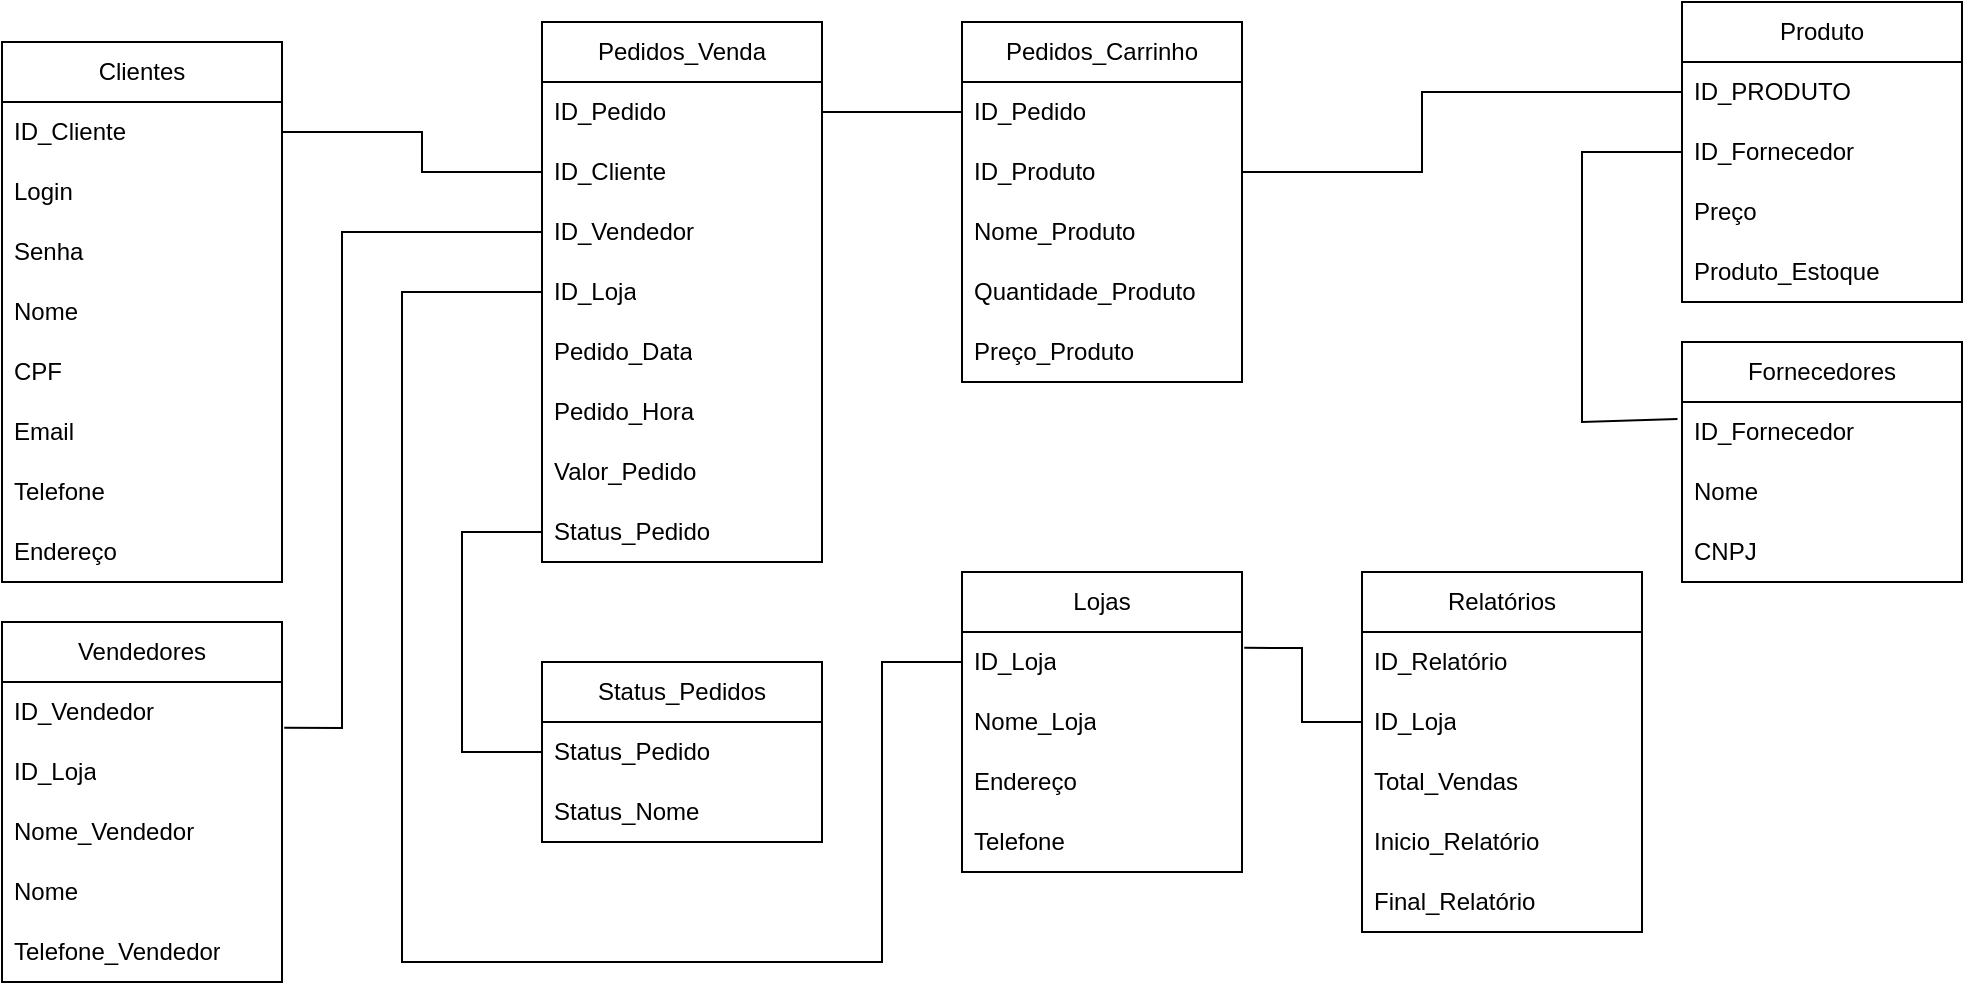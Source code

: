 <mxfile version="21.7.5" type="device">
  <diagram name="Página-1" id="_WTeR-dKkB1AcbMWznn6">
    <mxGraphModel dx="2038" dy="513" grid="1" gridSize="10" guides="1" tooltips="1" connect="1" arrows="1" fold="1" page="1" pageScale="1" pageWidth="827" pageHeight="1169" math="0" shadow="0">
      <root>
        <mxCell id="0" />
        <mxCell id="1" parent="0" />
        <mxCell id="H9Mab259eoaVSZA-FFj1-2" value="Clientes" style="swimlane;fontStyle=0;childLayout=stackLayout;horizontal=1;startSize=30;horizontalStack=0;resizeParent=1;resizeParentMax=0;resizeLast=0;collapsible=1;marginBottom=0;whiteSpace=wrap;html=1;" parent="1" vertex="1">
          <mxGeometry x="-170" y="40" width="140" height="270" as="geometry" />
        </mxCell>
        <mxCell id="H9Mab259eoaVSZA-FFj1-3" value="ID_Cliente" style="text;strokeColor=none;fillColor=none;align=left;verticalAlign=middle;spacingLeft=4;spacingRight=4;overflow=hidden;points=[[0,0.5],[1,0.5]];portConstraint=eastwest;rotatable=0;whiteSpace=wrap;html=1;" parent="H9Mab259eoaVSZA-FFj1-2" vertex="1">
          <mxGeometry y="30" width="140" height="30" as="geometry" />
        </mxCell>
        <mxCell id="H9Mab259eoaVSZA-FFj1-4" value="Login" style="text;strokeColor=none;fillColor=none;align=left;verticalAlign=middle;spacingLeft=4;spacingRight=4;overflow=hidden;points=[[0,0.5],[1,0.5]];portConstraint=eastwest;rotatable=0;whiteSpace=wrap;html=1;" parent="H9Mab259eoaVSZA-FFj1-2" vertex="1">
          <mxGeometry y="60" width="140" height="30" as="geometry" />
        </mxCell>
        <mxCell id="H9Mab259eoaVSZA-FFj1-5" value="Senha" style="text;strokeColor=none;fillColor=none;align=left;verticalAlign=middle;spacingLeft=4;spacingRight=4;overflow=hidden;points=[[0,0.5],[1,0.5]];portConstraint=eastwest;rotatable=0;whiteSpace=wrap;html=1;" parent="H9Mab259eoaVSZA-FFj1-2" vertex="1">
          <mxGeometry y="90" width="140" height="30" as="geometry" />
        </mxCell>
        <mxCell id="H9Mab259eoaVSZA-FFj1-6" value="Nome" style="text;strokeColor=none;fillColor=none;align=left;verticalAlign=middle;spacingLeft=4;spacingRight=4;overflow=hidden;points=[[0,0.5],[1,0.5]];portConstraint=eastwest;rotatable=0;whiteSpace=wrap;html=1;" parent="H9Mab259eoaVSZA-FFj1-2" vertex="1">
          <mxGeometry y="120" width="140" height="30" as="geometry" />
        </mxCell>
        <mxCell id="H9Mab259eoaVSZA-FFj1-7" value="CPF" style="text;strokeColor=none;fillColor=none;align=left;verticalAlign=middle;spacingLeft=4;spacingRight=4;overflow=hidden;points=[[0,0.5],[1,0.5]];portConstraint=eastwest;rotatable=0;whiteSpace=wrap;html=1;" parent="H9Mab259eoaVSZA-FFj1-2" vertex="1">
          <mxGeometry y="150" width="140" height="30" as="geometry" />
        </mxCell>
        <mxCell id="H9Mab259eoaVSZA-FFj1-8" value="Email" style="text;strokeColor=none;fillColor=none;align=left;verticalAlign=middle;spacingLeft=4;spacingRight=4;overflow=hidden;points=[[0,0.5],[1,0.5]];portConstraint=eastwest;rotatable=0;whiteSpace=wrap;html=1;" parent="H9Mab259eoaVSZA-FFj1-2" vertex="1">
          <mxGeometry y="180" width="140" height="30" as="geometry" />
        </mxCell>
        <mxCell id="H9Mab259eoaVSZA-FFj1-9" value="Telefone" style="text;strokeColor=none;fillColor=none;align=left;verticalAlign=middle;spacingLeft=4;spacingRight=4;overflow=hidden;points=[[0,0.5],[1,0.5]];portConstraint=eastwest;rotatable=0;whiteSpace=wrap;html=1;" parent="H9Mab259eoaVSZA-FFj1-2" vertex="1">
          <mxGeometry y="210" width="140" height="30" as="geometry" />
        </mxCell>
        <mxCell id="H9Mab259eoaVSZA-FFj1-10" value="Endereço" style="text;strokeColor=none;fillColor=none;align=left;verticalAlign=middle;spacingLeft=4;spacingRight=4;overflow=hidden;points=[[0,0.5],[1,0.5]];portConstraint=eastwest;rotatable=0;whiteSpace=wrap;html=1;" parent="H9Mab259eoaVSZA-FFj1-2" vertex="1">
          <mxGeometry y="240" width="140" height="30" as="geometry" />
        </mxCell>
        <mxCell id="H9Mab259eoaVSZA-FFj1-11" value="Pedidos_Venda" style="swimlane;fontStyle=0;childLayout=stackLayout;horizontal=1;startSize=30;horizontalStack=0;resizeParent=1;resizeParentMax=0;resizeLast=0;collapsible=1;marginBottom=0;whiteSpace=wrap;html=1;" parent="1" vertex="1">
          <mxGeometry x="100" y="30" width="140" height="270" as="geometry" />
        </mxCell>
        <mxCell id="H9Mab259eoaVSZA-FFj1-12" value="ID_Pedido" style="text;strokeColor=none;fillColor=none;align=left;verticalAlign=middle;spacingLeft=4;spacingRight=4;overflow=hidden;points=[[0,0.5],[1,0.5]];portConstraint=eastwest;rotatable=0;whiteSpace=wrap;html=1;" parent="H9Mab259eoaVSZA-FFj1-11" vertex="1">
          <mxGeometry y="30" width="140" height="30" as="geometry" />
        </mxCell>
        <mxCell id="H9Mab259eoaVSZA-FFj1-14" value="ID_Cliente" style="text;strokeColor=none;fillColor=none;align=left;verticalAlign=middle;spacingLeft=4;spacingRight=4;overflow=hidden;points=[[0,0.5],[1,0.5]];portConstraint=eastwest;rotatable=0;whiteSpace=wrap;html=1;" parent="H9Mab259eoaVSZA-FFj1-11" vertex="1">
          <mxGeometry y="60" width="140" height="30" as="geometry" />
        </mxCell>
        <mxCell id="H9Mab259eoaVSZA-FFj1-55" value="ID_Vendedor" style="text;strokeColor=none;fillColor=none;align=left;verticalAlign=middle;spacingLeft=4;spacingRight=4;overflow=hidden;points=[[0,0.5],[1,0.5]];portConstraint=eastwest;rotatable=0;whiteSpace=wrap;html=1;" parent="H9Mab259eoaVSZA-FFj1-11" vertex="1">
          <mxGeometry y="90" width="140" height="30" as="geometry" />
        </mxCell>
        <mxCell id="H9Mab259eoaVSZA-FFj1-15" value="ID_Loja" style="text;strokeColor=none;fillColor=none;align=left;verticalAlign=middle;spacingLeft=4;spacingRight=4;overflow=hidden;points=[[0,0.5],[1,0.5]];portConstraint=eastwest;rotatable=0;whiteSpace=wrap;html=1;" parent="H9Mab259eoaVSZA-FFj1-11" vertex="1">
          <mxGeometry y="120" width="140" height="30" as="geometry" />
        </mxCell>
        <mxCell id="H9Mab259eoaVSZA-FFj1-67" value="Pedido_Data" style="text;strokeColor=none;fillColor=none;align=left;verticalAlign=middle;spacingLeft=4;spacingRight=4;overflow=hidden;points=[[0,0.5],[1,0.5]];portConstraint=eastwest;rotatable=0;whiteSpace=wrap;html=1;" parent="H9Mab259eoaVSZA-FFj1-11" vertex="1">
          <mxGeometry y="150" width="140" height="30" as="geometry" />
        </mxCell>
        <mxCell id="H9Mab259eoaVSZA-FFj1-16" value="Pedido_Hora" style="text;strokeColor=none;fillColor=none;align=left;verticalAlign=middle;spacingLeft=4;spacingRight=4;overflow=hidden;points=[[0,0.5],[1,0.5]];portConstraint=eastwest;rotatable=0;whiteSpace=wrap;html=1;" parent="H9Mab259eoaVSZA-FFj1-11" vertex="1">
          <mxGeometry y="180" width="140" height="30" as="geometry" />
        </mxCell>
        <mxCell id="H9Mab259eoaVSZA-FFj1-47" value="Valor_Pedido" style="text;strokeColor=none;fillColor=none;align=left;verticalAlign=middle;spacingLeft=4;spacingRight=4;overflow=hidden;points=[[0,0.5],[1,0.5]];portConstraint=eastwest;rotatable=0;whiteSpace=wrap;html=1;" parent="H9Mab259eoaVSZA-FFj1-11" vertex="1">
          <mxGeometry y="210" width="140" height="30" as="geometry" />
        </mxCell>
        <mxCell id="H9Mab259eoaVSZA-FFj1-17" value="Status_Pedido" style="text;strokeColor=none;fillColor=none;align=left;verticalAlign=middle;spacingLeft=4;spacingRight=4;overflow=hidden;points=[[0,0.5],[1,0.5]];portConstraint=eastwest;rotatable=0;whiteSpace=wrap;html=1;" parent="H9Mab259eoaVSZA-FFj1-11" vertex="1">
          <mxGeometry y="240" width="140" height="30" as="geometry" />
        </mxCell>
        <mxCell id="H9Mab259eoaVSZA-FFj1-20" value="Pedidos_Carrinho" style="swimlane;fontStyle=0;childLayout=stackLayout;horizontal=1;startSize=30;horizontalStack=0;resizeParent=1;resizeParentMax=0;resizeLast=0;collapsible=1;marginBottom=0;whiteSpace=wrap;html=1;" parent="1" vertex="1">
          <mxGeometry x="310" y="30" width="140" height="180" as="geometry" />
        </mxCell>
        <mxCell id="H9Mab259eoaVSZA-FFj1-21" value="ID_Pedido" style="text;strokeColor=none;fillColor=none;align=left;verticalAlign=middle;spacingLeft=4;spacingRight=4;overflow=hidden;points=[[0,0.5],[1,0.5]];portConstraint=eastwest;rotatable=0;whiteSpace=wrap;html=1;" parent="H9Mab259eoaVSZA-FFj1-20" vertex="1">
          <mxGeometry y="30" width="140" height="30" as="geometry" />
        </mxCell>
        <mxCell id="H9Mab259eoaVSZA-FFj1-22" value="ID_Produto" style="text;strokeColor=none;fillColor=none;align=left;verticalAlign=middle;spacingLeft=4;spacingRight=4;overflow=hidden;points=[[0,0.5],[1,0.5]];portConstraint=eastwest;rotatable=0;whiteSpace=wrap;html=1;" parent="H9Mab259eoaVSZA-FFj1-20" vertex="1">
          <mxGeometry y="60" width="140" height="30" as="geometry" />
        </mxCell>
        <mxCell id="H9Mab259eoaVSZA-FFj1-23" value="Nome_Produto" style="text;strokeColor=none;fillColor=none;align=left;verticalAlign=middle;spacingLeft=4;spacingRight=4;overflow=hidden;points=[[0,0.5],[1,0.5]];portConstraint=eastwest;rotatable=0;whiteSpace=wrap;html=1;" parent="H9Mab259eoaVSZA-FFj1-20" vertex="1">
          <mxGeometry y="90" width="140" height="30" as="geometry" />
        </mxCell>
        <mxCell id="H9Mab259eoaVSZA-FFj1-24" value="Quantidade_Produto" style="text;strokeColor=none;fillColor=none;align=left;verticalAlign=middle;spacingLeft=4;spacingRight=4;overflow=hidden;points=[[0,0.5],[1,0.5]];portConstraint=eastwest;rotatable=0;whiteSpace=wrap;html=1;" parent="H9Mab259eoaVSZA-FFj1-20" vertex="1">
          <mxGeometry y="120" width="140" height="30" as="geometry" />
        </mxCell>
        <mxCell id="H9Mab259eoaVSZA-FFj1-25" value="Preço_Produto" style="text;strokeColor=none;fillColor=none;align=left;verticalAlign=middle;spacingLeft=4;spacingRight=4;overflow=hidden;points=[[0,0.5],[1,0.5]];portConstraint=eastwest;rotatable=0;whiteSpace=wrap;html=1;" parent="H9Mab259eoaVSZA-FFj1-20" vertex="1">
          <mxGeometry y="150" width="140" height="30" as="geometry" />
        </mxCell>
        <mxCell id="H9Mab259eoaVSZA-FFj1-28" value="" style="endArrow=none;html=1;rounded=0;entryX=0;entryY=0.5;entryDx=0;entryDy=0;exitX=1;exitY=0.5;exitDx=0;exitDy=0;" parent="1" source="H9Mab259eoaVSZA-FFj1-12" target="H9Mab259eoaVSZA-FFj1-21" edge="1">
          <mxGeometry width="50" height="50" relative="1" as="geometry">
            <mxPoint x="50" y="290" as="sourcePoint" />
            <mxPoint x="100" y="240" as="targetPoint" />
          </mxGeometry>
        </mxCell>
        <mxCell id="H9Mab259eoaVSZA-FFj1-29" value="" style="endArrow=none;html=1;rounded=0;entryX=0;entryY=0.5;entryDx=0;entryDy=0;exitX=1;exitY=0.5;exitDx=0;exitDy=0;" parent="1" source="H9Mab259eoaVSZA-FFj1-3" target="H9Mab259eoaVSZA-FFj1-14" edge="1">
          <mxGeometry width="50" height="50" relative="1" as="geometry">
            <mxPoint x="10" y="150" as="sourcePoint" />
            <mxPoint x="60" y="100" as="targetPoint" />
            <Array as="points">
              <mxPoint x="40" y="85" />
              <mxPoint x="40" y="105" />
            </Array>
          </mxGeometry>
        </mxCell>
        <mxCell id="H9Mab259eoaVSZA-FFj1-31" value="Produto" style="swimlane;fontStyle=0;childLayout=stackLayout;horizontal=1;startSize=30;horizontalStack=0;resizeParent=1;resizeParentMax=0;resizeLast=0;collapsible=1;marginBottom=0;whiteSpace=wrap;html=1;" parent="1" vertex="1">
          <mxGeometry x="670" y="20" width="140" height="150" as="geometry" />
        </mxCell>
        <mxCell id="H9Mab259eoaVSZA-FFj1-32" value="ID_PRODUTO" style="text;strokeColor=none;fillColor=none;align=left;verticalAlign=middle;spacingLeft=4;spacingRight=4;overflow=hidden;points=[[0,0.5],[1,0.5]];portConstraint=eastwest;rotatable=0;whiteSpace=wrap;html=1;" parent="H9Mab259eoaVSZA-FFj1-31" vertex="1">
          <mxGeometry y="30" width="140" height="30" as="geometry" />
        </mxCell>
        <mxCell id="H9Mab259eoaVSZA-FFj1-33" value="ID_Fornecedor" style="text;strokeColor=none;fillColor=none;align=left;verticalAlign=middle;spacingLeft=4;spacingRight=4;overflow=hidden;points=[[0,0.5],[1,0.5]];portConstraint=eastwest;rotatable=0;whiteSpace=wrap;html=1;" parent="H9Mab259eoaVSZA-FFj1-31" vertex="1">
          <mxGeometry y="60" width="140" height="30" as="geometry" />
        </mxCell>
        <mxCell id="H9Mab259eoaVSZA-FFj1-34" value="Preço" style="text;strokeColor=none;fillColor=none;align=left;verticalAlign=middle;spacingLeft=4;spacingRight=4;overflow=hidden;points=[[0,0.5],[1,0.5]];portConstraint=eastwest;rotatable=0;whiteSpace=wrap;html=1;" parent="H9Mab259eoaVSZA-FFj1-31" vertex="1">
          <mxGeometry y="90" width="140" height="30" as="geometry" />
        </mxCell>
        <mxCell id="H9Mab259eoaVSZA-FFj1-35" value="Produto_Estoque" style="text;strokeColor=none;fillColor=none;align=left;verticalAlign=middle;spacingLeft=4;spacingRight=4;overflow=hidden;points=[[0,0.5],[1,0.5]];portConstraint=eastwest;rotatable=0;whiteSpace=wrap;html=1;" parent="H9Mab259eoaVSZA-FFj1-31" vertex="1">
          <mxGeometry y="120" width="140" height="30" as="geometry" />
        </mxCell>
        <mxCell id="H9Mab259eoaVSZA-FFj1-37" value="" style="endArrow=none;html=1;rounded=0;entryX=0;entryY=0.5;entryDx=0;entryDy=0;exitX=1;exitY=0.5;exitDx=0;exitDy=0;" parent="1" source="H9Mab259eoaVSZA-FFj1-22" target="H9Mab259eoaVSZA-FFj1-32" edge="1">
          <mxGeometry width="50" height="50" relative="1" as="geometry">
            <mxPoint x="580" y="270" as="sourcePoint" />
            <mxPoint x="630" y="220" as="targetPoint" />
            <Array as="points">
              <mxPoint x="540" y="105" />
              <mxPoint x="540" y="65" />
            </Array>
          </mxGeometry>
        </mxCell>
        <mxCell id="H9Mab259eoaVSZA-FFj1-39" value="Status_Pedidos" style="swimlane;fontStyle=0;childLayout=stackLayout;horizontal=1;startSize=30;horizontalStack=0;resizeParent=1;resizeParentMax=0;resizeLast=0;collapsible=1;marginBottom=0;whiteSpace=wrap;html=1;" parent="1" vertex="1">
          <mxGeometry x="100" y="350" width="140" height="90" as="geometry" />
        </mxCell>
        <mxCell id="H9Mab259eoaVSZA-FFj1-44" value="Status_Pedido" style="text;strokeColor=none;fillColor=none;align=left;verticalAlign=middle;spacingLeft=4;spacingRight=4;overflow=hidden;points=[[0,0.5],[1,0.5]];portConstraint=eastwest;rotatable=0;whiteSpace=wrap;html=1;" parent="H9Mab259eoaVSZA-FFj1-39" vertex="1">
          <mxGeometry y="30" width="140" height="30" as="geometry" />
        </mxCell>
        <mxCell id="H9Mab259eoaVSZA-FFj1-45" value="Status_Nome" style="text;strokeColor=none;fillColor=none;align=left;verticalAlign=middle;spacingLeft=4;spacingRight=4;overflow=hidden;points=[[0,0.5],[1,0.5]];portConstraint=eastwest;rotatable=0;whiteSpace=wrap;html=1;" parent="H9Mab259eoaVSZA-FFj1-39" vertex="1">
          <mxGeometry y="60" width="140" height="30" as="geometry" />
        </mxCell>
        <mxCell id="H9Mab259eoaVSZA-FFj1-48" value="Fornecedores" style="swimlane;fontStyle=0;childLayout=stackLayout;horizontal=1;startSize=30;horizontalStack=0;resizeParent=1;resizeParentMax=0;resizeLast=0;collapsible=1;marginBottom=0;whiteSpace=wrap;html=1;" parent="1" vertex="1">
          <mxGeometry x="670" y="190" width="140" height="120" as="geometry" />
        </mxCell>
        <mxCell id="H9Mab259eoaVSZA-FFj1-50" value="ID_Fornecedor" style="text;strokeColor=none;fillColor=none;align=left;verticalAlign=middle;spacingLeft=4;spacingRight=4;overflow=hidden;points=[[0,0.5],[1,0.5]];portConstraint=eastwest;rotatable=0;whiteSpace=wrap;html=1;" parent="H9Mab259eoaVSZA-FFj1-48" vertex="1">
          <mxGeometry y="30" width="140" height="30" as="geometry" />
        </mxCell>
        <mxCell id="H9Mab259eoaVSZA-FFj1-51" value="Nome" style="text;strokeColor=none;fillColor=none;align=left;verticalAlign=middle;spacingLeft=4;spacingRight=4;overflow=hidden;points=[[0,0.5],[1,0.5]];portConstraint=eastwest;rotatable=0;whiteSpace=wrap;html=1;" parent="H9Mab259eoaVSZA-FFj1-48" vertex="1">
          <mxGeometry y="60" width="140" height="30" as="geometry" />
        </mxCell>
        <mxCell id="H9Mab259eoaVSZA-FFj1-52" value="CNPJ" style="text;strokeColor=none;fillColor=none;align=left;verticalAlign=middle;spacingLeft=4;spacingRight=4;overflow=hidden;points=[[0,0.5],[1,0.5]];portConstraint=eastwest;rotatable=0;whiteSpace=wrap;html=1;" parent="H9Mab259eoaVSZA-FFj1-48" vertex="1">
          <mxGeometry y="90" width="140" height="30" as="geometry" />
        </mxCell>
        <mxCell id="H9Mab259eoaVSZA-FFj1-54" value="" style="endArrow=none;html=1;rounded=0;entryX=-0.016;entryY=0.282;entryDx=0;entryDy=0;entryPerimeter=0;exitX=0;exitY=0.5;exitDx=0;exitDy=0;" parent="1" source="H9Mab259eoaVSZA-FFj1-33" target="H9Mab259eoaVSZA-FFj1-50" edge="1">
          <mxGeometry width="50" height="50" relative="1" as="geometry">
            <mxPoint x="660" y="110" as="sourcePoint" />
            <mxPoint x="590" y="260" as="targetPoint" />
            <Array as="points">
              <mxPoint x="620" y="95" />
              <mxPoint x="620" y="160" />
              <mxPoint x="620" y="230" />
            </Array>
          </mxGeometry>
        </mxCell>
        <mxCell id="H9Mab259eoaVSZA-FFj1-56" value="" style="endArrow=none;html=1;rounded=0;entryX=0;entryY=0.5;entryDx=0;entryDy=0;exitX=0;exitY=0.5;exitDx=0;exitDy=0;" parent="1" source="H9Mab259eoaVSZA-FFj1-44" target="H9Mab259eoaVSZA-FFj1-17" edge="1">
          <mxGeometry width="50" height="50" relative="1" as="geometry">
            <mxPoint x="30" y="390" as="sourcePoint" />
            <mxPoint x="80" y="340" as="targetPoint" />
            <Array as="points">
              <mxPoint x="60" y="395" />
              <mxPoint x="60" y="285" />
            </Array>
          </mxGeometry>
        </mxCell>
        <mxCell id="H9Mab259eoaVSZA-FFj1-57" value="Vendedores" style="swimlane;fontStyle=0;childLayout=stackLayout;horizontal=1;startSize=30;horizontalStack=0;resizeParent=1;resizeParentMax=0;resizeLast=0;collapsible=1;marginBottom=0;whiteSpace=wrap;html=1;" parent="1" vertex="1">
          <mxGeometry x="-170" y="330" width="140" height="180" as="geometry" />
        </mxCell>
        <mxCell id="H9Mab259eoaVSZA-FFj1-58" value="ID_Vendedor" style="text;strokeColor=none;fillColor=none;align=left;verticalAlign=middle;spacingLeft=4;spacingRight=4;overflow=hidden;points=[[0,0.5],[1,0.5]];portConstraint=eastwest;rotatable=0;whiteSpace=wrap;html=1;" parent="H9Mab259eoaVSZA-FFj1-57" vertex="1">
          <mxGeometry y="30" width="140" height="30" as="geometry" />
        </mxCell>
        <mxCell id="H9Mab259eoaVSZA-FFj1-59" value="ID_Loja" style="text;strokeColor=none;fillColor=none;align=left;verticalAlign=middle;spacingLeft=4;spacingRight=4;overflow=hidden;points=[[0,0.5],[1,0.5]];portConstraint=eastwest;rotatable=0;whiteSpace=wrap;html=1;" parent="H9Mab259eoaVSZA-FFj1-57" vertex="1">
          <mxGeometry y="60" width="140" height="30" as="geometry" />
        </mxCell>
        <mxCell id="H9Mab259eoaVSZA-FFj1-60" value="Nome_Vendedor" style="text;strokeColor=none;fillColor=none;align=left;verticalAlign=middle;spacingLeft=4;spacingRight=4;overflow=hidden;points=[[0,0.5],[1,0.5]];portConstraint=eastwest;rotatable=0;whiteSpace=wrap;html=1;" parent="H9Mab259eoaVSZA-FFj1-57" vertex="1">
          <mxGeometry y="90" width="140" height="30" as="geometry" />
        </mxCell>
        <mxCell id="H9Mab259eoaVSZA-FFj1-61" value="Nome" style="text;strokeColor=none;fillColor=none;align=left;verticalAlign=middle;spacingLeft=4;spacingRight=4;overflow=hidden;points=[[0,0.5],[1,0.5]];portConstraint=eastwest;rotatable=0;whiteSpace=wrap;html=1;" parent="H9Mab259eoaVSZA-FFj1-57" vertex="1">
          <mxGeometry y="120" width="140" height="30" as="geometry" />
        </mxCell>
        <mxCell id="H9Mab259eoaVSZA-FFj1-62" value="Telefone_Vendedor" style="text;strokeColor=none;fillColor=none;align=left;verticalAlign=middle;spacingLeft=4;spacingRight=4;overflow=hidden;points=[[0,0.5],[1,0.5]];portConstraint=eastwest;rotatable=0;whiteSpace=wrap;html=1;" parent="H9Mab259eoaVSZA-FFj1-57" vertex="1">
          <mxGeometry y="150" width="140" height="30" as="geometry" />
        </mxCell>
        <mxCell id="H9Mab259eoaVSZA-FFj1-66" value="" style="endArrow=none;html=1;rounded=0;exitX=1.008;exitY=0.763;exitDx=0;exitDy=0;exitPerimeter=0;entryX=0;entryY=0.5;entryDx=0;entryDy=0;" parent="1" source="H9Mab259eoaVSZA-FFj1-58" target="H9Mab259eoaVSZA-FFj1-55" edge="1">
          <mxGeometry width="50" height="50" relative="1" as="geometry">
            <mxPoint x="-10" y="380" as="sourcePoint" />
            <mxPoint x="80" y="150" as="targetPoint" />
            <Array as="points">
              <mxPoint y="383" />
              <mxPoint y="135" />
            </Array>
          </mxGeometry>
        </mxCell>
        <mxCell id="H9Mab259eoaVSZA-FFj1-68" value="Lojas" style="swimlane;fontStyle=0;childLayout=stackLayout;horizontal=1;startSize=30;horizontalStack=0;resizeParent=1;resizeParentMax=0;resizeLast=0;collapsible=1;marginBottom=0;whiteSpace=wrap;html=1;" parent="1" vertex="1">
          <mxGeometry x="310" y="305" width="140" height="150" as="geometry" />
        </mxCell>
        <mxCell id="H9Mab259eoaVSZA-FFj1-69" value="ID_Loja" style="text;strokeColor=none;fillColor=none;align=left;verticalAlign=middle;spacingLeft=4;spacingRight=4;overflow=hidden;points=[[0,0.5],[1,0.5]];portConstraint=eastwest;rotatable=0;whiteSpace=wrap;html=1;" parent="H9Mab259eoaVSZA-FFj1-68" vertex="1">
          <mxGeometry y="30" width="140" height="30" as="geometry" />
        </mxCell>
        <mxCell id="H9Mab259eoaVSZA-FFj1-70" value="Nome_Loja" style="text;strokeColor=none;fillColor=none;align=left;verticalAlign=middle;spacingLeft=4;spacingRight=4;overflow=hidden;points=[[0,0.5],[1,0.5]];portConstraint=eastwest;rotatable=0;whiteSpace=wrap;html=1;" parent="H9Mab259eoaVSZA-FFj1-68" vertex="1">
          <mxGeometry y="60" width="140" height="30" as="geometry" />
        </mxCell>
        <mxCell id="H9Mab259eoaVSZA-FFj1-71" value="Endereço" style="text;strokeColor=none;fillColor=none;align=left;verticalAlign=middle;spacingLeft=4;spacingRight=4;overflow=hidden;points=[[0,0.5],[1,0.5]];portConstraint=eastwest;rotatable=0;whiteSpace=wrap;html=1;" parent="H9Mab259eoaVSZA-FFj1-68" vertex="1">
          <mxGeometry y="90" width="140" height="30" as="geometry" />
        </mxCell>
        <mxCell id="H9Mab259eoaVSZA-FFj1-72" value="Telefone" style="text;strokeColor=none;fillColor=none;align=left;verticalAlign=middle;spacingLeft=4;spacingRight=4;overflow=hidden;points=[[0,0.5],[1,0.5]];portConstraint=eastwest;rotatable=0;whiteSpace=wrap;html=1;" parent="H9Mab259eoaVSZA-FFj1-68" vertex="1">
          <mxGeometry y="120" width="140" height="30" as="geometry" />
        </mxCell>
        <mxCell id="H9Mab259eoaVSZA-FFj1-74" value="" style="endArrow=none;html=1;rounded=0;entryX=0;entryY=0.5;entryDx=0;entryDy=0;exitX=0;exitY=0.5;exitDx=0;exitDy=0;" parent="1" source="H9Mab259eoaVSZA-FFj1-15" target="H9Mab259eoaVSZA-FFj1-69" edge="1">
          <mxGeometry width="50" height="50" relative="1" as="geometry">
            <mxPoint x="60" y="160" as="sourcePoint" />
            <mxPoint x="290" y="360" as="targetPoint" />
            <Array as="points">
              <mxPoint x="30" y="165" />
              <mxPoint x="30" y="500" />
              <mxPoint x="270" y="500" />
              <mxPoint x="270" y="350" />
            </Array>
          </mxGeometry>
        </mxCell>
        <mxCell id="p6CEOKe7LuQ4TIhFw_9c-1" value="Relatórios" style="swimlane;fontStyle=0;childLayout=stackLayout;horizontal=1;startSize=30;horizontalStack=0;resizeParent=1;resizeParentMax=0;resizeLast=0;collapsible=1;marginBottom=0;whiteSpace=wrap;html=1;" vertex="1" parent="1">
          <mxGeometry x="510" y="305" width="140" height="180" as="geometry" />
        </mxCell>
        <mxCell id="p6CEOKe7LuQ4TIhFw_9c-2" value="ID_Relatório" style="text;strokeColor=none;fillColor=none;align=left;verticalAlign=middle;spacingLeft=4;spacingRight=4;overflow=hidden;points=[[0,0.5],[1,0.5]];portConstraint=eastwest;rotatable=0;whiteSpace=wrap;html=1;" vertex="1" parent="p6CEOKe7LuQ4TIhFw_9c-1">
          <mxGeometry y="30" width="140" height="30" as="geometry" />
        </mxCell>
        <mxCell id="p6CEOKe7LuQ4TIhFw_9c-3" value="ID_Loja" style="text;strokeColor=none;fillColor=none;align=left;verticalAlign=middle;spacingLeft=4;spacingRight=4;overflow=hidden;points=[[0,0.5],[1,0.5]];portConstraint=eastwest;rotatable=0;whiteSpace=wrap;html=1;" vertex="1" parent="p6CEOKe7LuQ4TIhFw_9c-1">
          <mxGeometry y="60" width="140" height="30" as="geometry" />
        </mxCell>
        <mxCell id="p6CEOKe7LuQ4TIhFw_9c-4" value="Total_Vendas" style="text;strokeColor=none;fillColor=none;align=left;verticalAlign=middle;spacingLeft=4;spacingRight=4;overflow=hidden;points=[[0,0.5],[1,0.5]];portConstraint=eastwest;rotatable=0;whiteSpace=wrap;html=1;" vertex="1" parent="p6CEOKe7LuQ4TIhFw_9c-1">
          <mxGeometry y="90" width="140" height="30" as="geometry" />
        </mxCell>
        <mxCell id="p6CEOKe7LuQ4TIhFw_9c-5" value="Inicio_Relatório" style="text;strokeColor=none;fillColor=none;align=left;verticalAlign=middle;spacingLeft=4;spacingRight=4;overflow=hidden;points=[[0,0.5],[1,0.5]];portConstraint=eastwest;rotatable=0;whiteSpace=wrap;html=1;" vertex="1" parent="p6CEOKe7LuQ4TIhFw_9c-1">
          <mxGeometry y="120" width="140" height="30" as="geometry" />
        </mxCell>
        <mxCell id="p6CEOKe7LuQ4TIhFw_9c-7" value="Final_Relatório" style="text;strokeColor=none;fillColor=none;align=left;verticalAlign=middle;spacingLeft=4;spacingRight=4;overflow=hidden;points=[[0,0.5],[1,0.5]];portConstraint=eastwest;rotatable=0;whiteSpace=wrap;html=1;" vertex="1" parent="p6CEOKe7LuQ4TIhFw_9c-1">
          <mxGeometry y="150" width="140" height="30" as="geometry" />
        </mxCell>
        <mxCell id="p6CEOKe7LuQ4TIhFw_9c-6" value="" style="endArrow=none;html=1;rounded=0;entryX=0;entryY=0.5;entryDx=0;entryDy=0;exitX=1.008;exitY=0.263;exitDx=0;exitDy=0;exitPerimeter=0;" edge="1" parent="1" source="H9Mab259eoaVSZA-FFj1-69" target="p6CEOKe7LuQ4TIhFw_9c-3">
          <mxGeometry width="50" height="50" relative="1" as="geometry">
            <mxPoint x="420" y="540" as="sourcePoint" />
            <mxPoint x="500" y="380" as="targetPoint" />
            <Array as="points">
              <mxPoint x="480" y="343" />
              <mxPoint x="480" y="380" />
            </Array>
          </mxGeometry>
        </mxCell>
      </root>
    </mxGraphModel>
  </diagram>
</mxfile>
